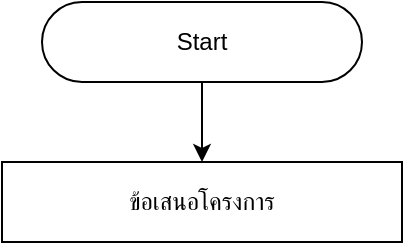 <mxfile version="11.1.4" type="github"><diagram id="qQlZFUNX_LzFWTaicsZI" name="Page-1"><mxGraphModel dx="1422" dy="796" grid="1" gridSize="10" guides="1" tooltips="1" connect="1" arrows="1" fold="1" page="1" pageScale="1" pageWidth="850" pageHeight="1100" math="0" shadow="0"><root><mxCell id="0"/><mxCell id="1" parent="0"/><mxCell id="RCM8SUxMTnOnTJVmhZPV-1" value="Start" style="rounded=1;whiteSpace=wrap;html=1;arcSize=50;" parent="1" vertex="1"><mxGeometry x="345" y="40" width="160" height="40" as="geometry"/></mxCell><mxCell id="RCM8SUxMTnOnTJVmhZPV-3" value="ข้อเสนอโครงการ" style="rounded=0;whiteSpace=wrap;html=1;" parent="1" vertex="1"><mxGeometry x="325" y="120" width="200" height="40" as="geometry"/></mxCell><mxCell id="RCM8SUxMTnOnTJVmhZPV-4" value="" style="endArrow=classic;html=1;exitX=0.5;exitY=1;exitDx=0;exitDy=0;entryX=0.5;entryY=0;entryDx=0;entryDy=0;" parent="1" source="RCM8SUxMTnOnTJVmhZPV-1" target="RCM8SUxMTnOnTJVmhZPV-3" edge="1"><mxGeometry width="50" height="50" relative="1" as="geometry"><mxPoint x="320" y="290" as="sourcePoint"/><mxPoint x="370" y="240" as="targetPoint"/></mxGeometry></mxCell></root></mxGraphModel></diagram></mxfile>